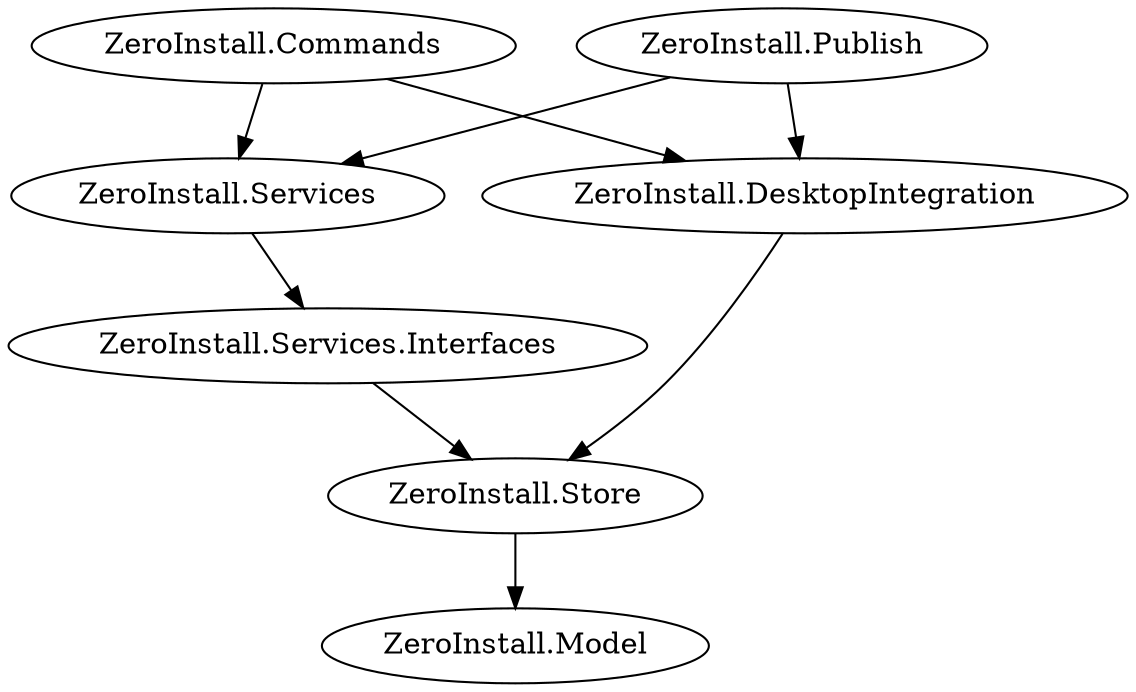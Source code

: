digraph {
    commands [label="ZeroInstall.Commands"];
    publish [label="ZeroInstall.Publish"];
    services [label="ZeroInstall.Services"];
    services_interfaces [label="ZeroInstall.Services.Interfaces"];
    desktop_integration [label="ZeroInstall.DesktopIntegration"];
    store [label="ZeroInstall.Store"];
    model [label="ZeroInstall.Model"];

    commands -> {services desktop_integration};
    publish -> {services desktop_integration};
    services -> services_interfaces -> store;
    desktop_integration -> store;
    store -> model;
}
